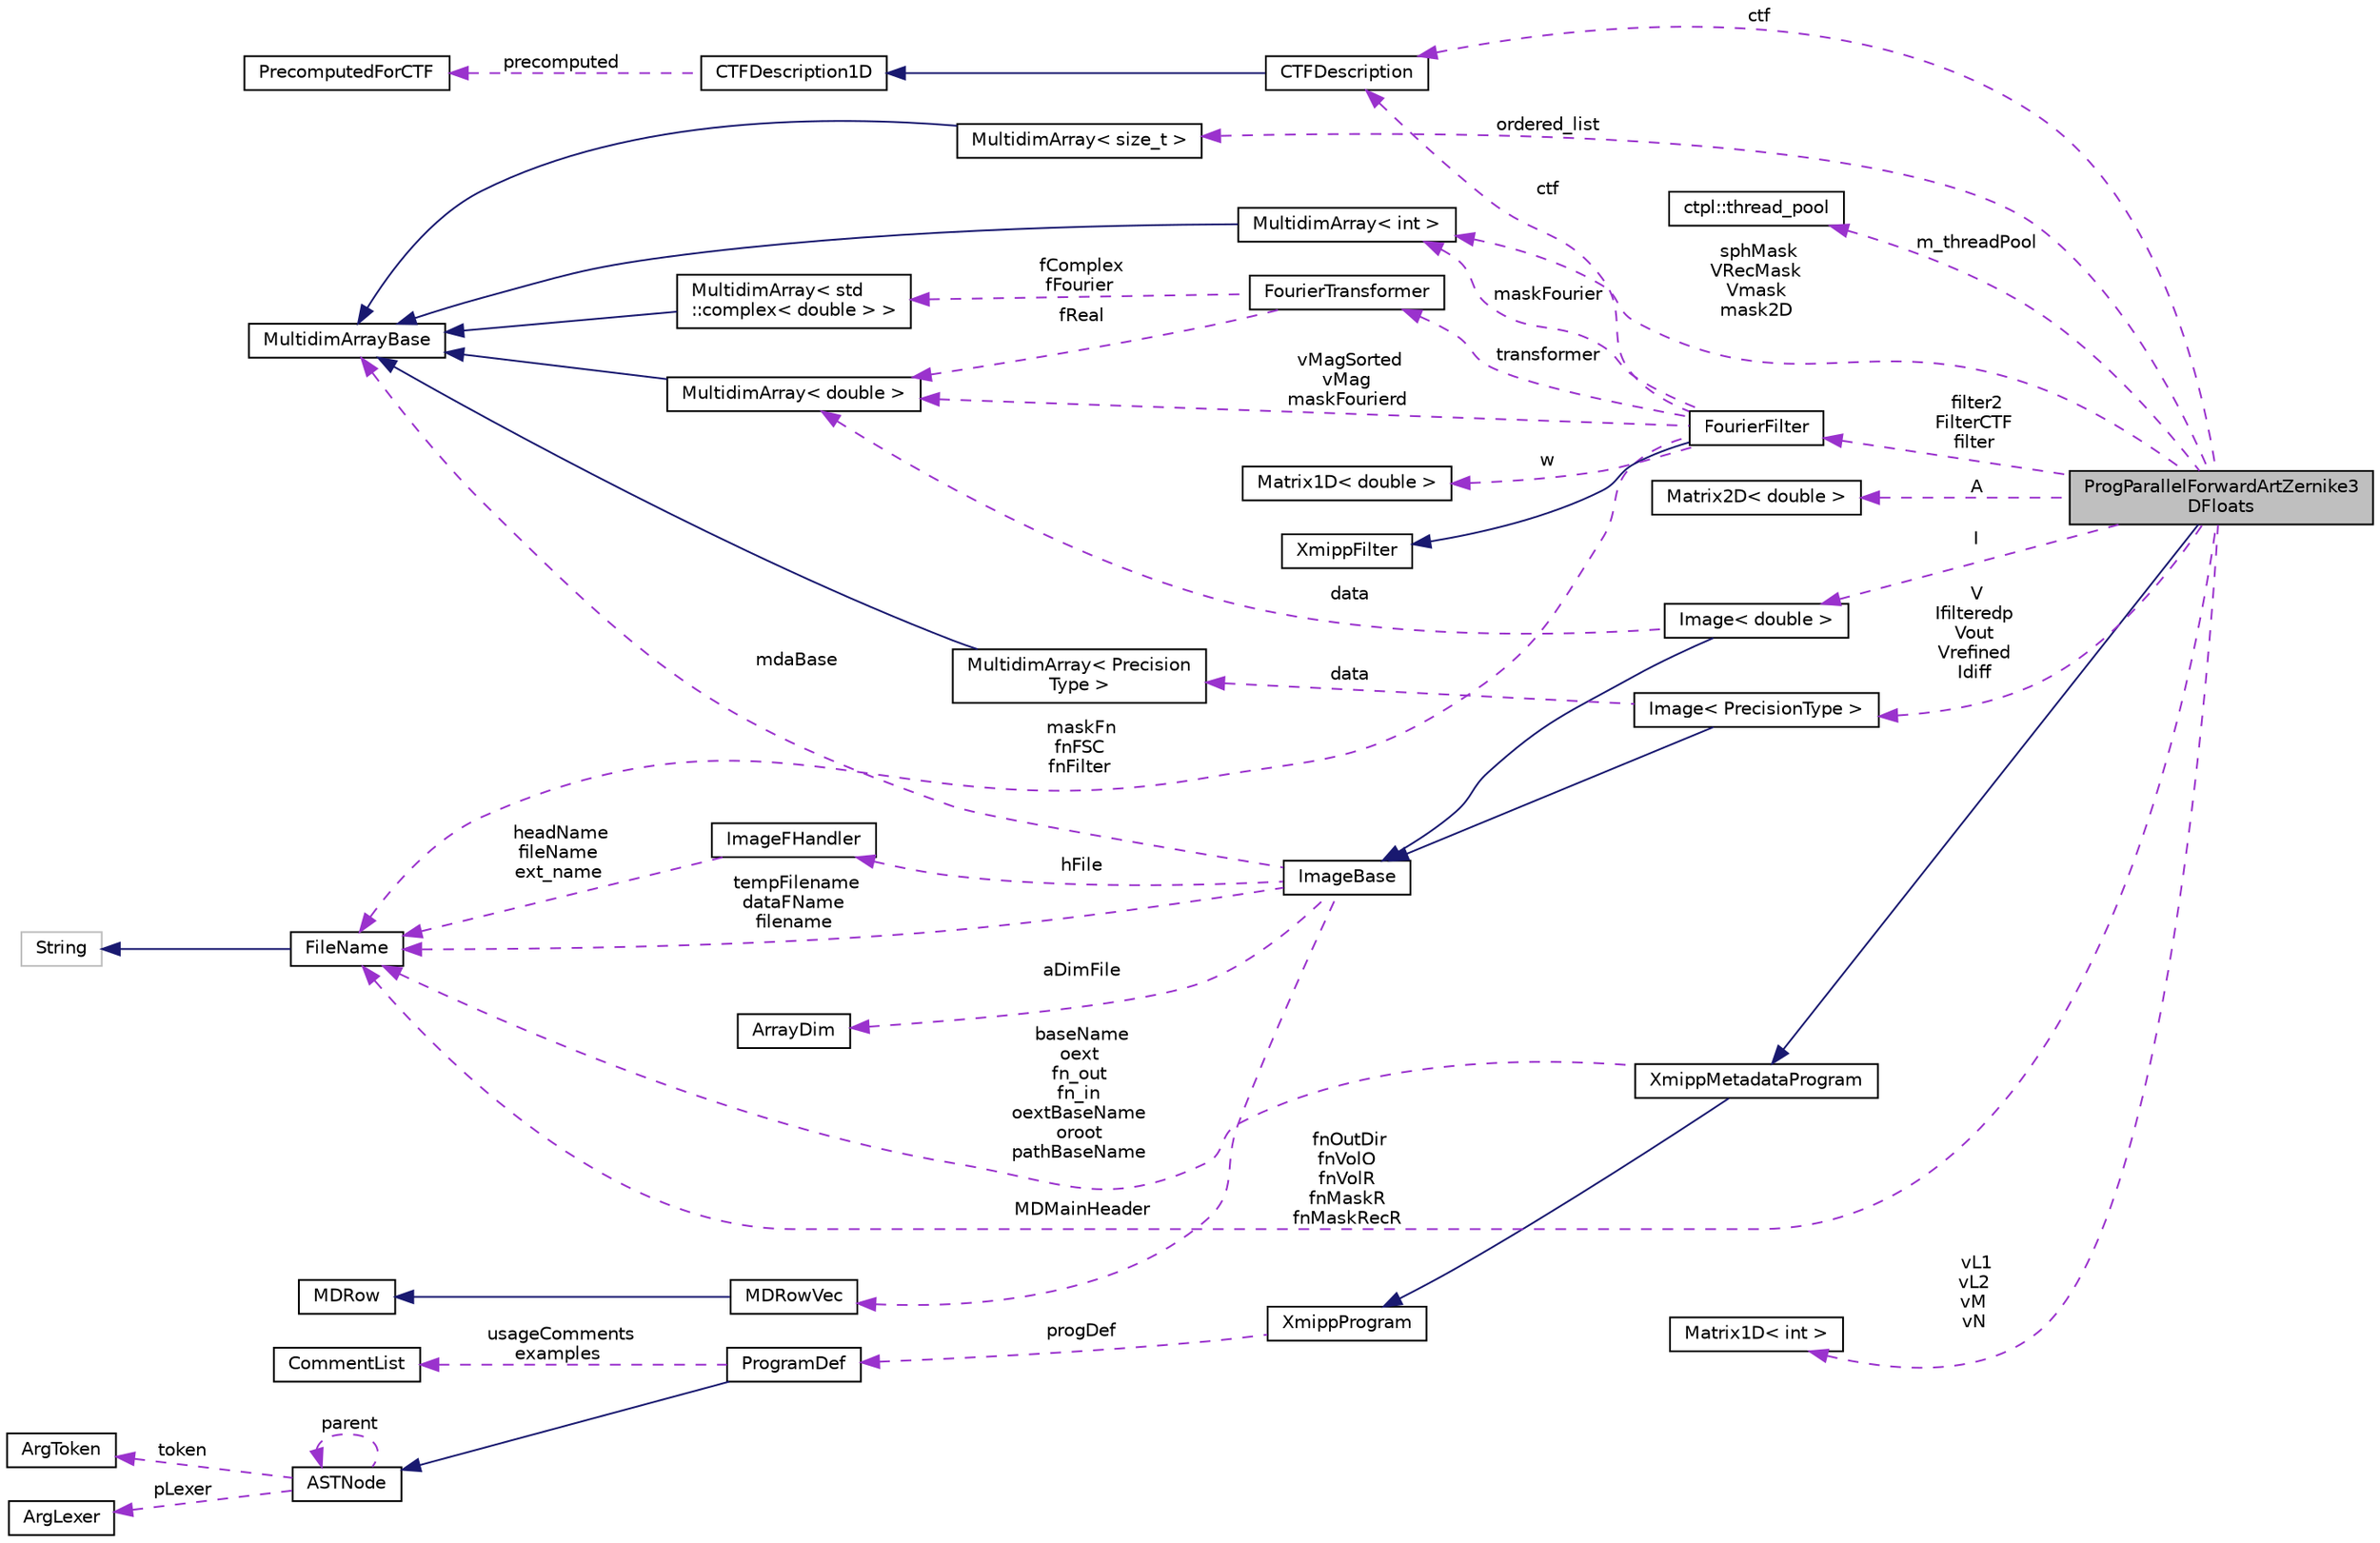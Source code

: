 digraph "ProgParallelForwardArtZernike3DFloats"
{
  edge [fontname="Helvetica",fontsize="10",labelfontname="Helvetica",labelfontsize="10"];
  node [fontname="Helvetica",fontsize="10",shape=record];
  rankdir="LR";
  Node3 [label="ProgParallelForwardArtZernike3\lDFloats",height=0.2,width=0.4,color="black", fillcolor="grey75", style="filled", fontcolor="black"];
  Node4 -> Node3 [dir="back",color="midnightblue",fontsize="10",style="solid",fontname="Helvetica"];
  Node4 [label="XmippMetadataProgram",height=0.2,width=0.4,color="black", fillcolor="white", style="filled",URL="$classXmippMetadataProgram.html"];
  Node5 -> Node4 [dir="back",color="midnightblue",fontsize="10",style="solid",fontname="Helvetica"];
  Node5 [label="XmippProgram",height=0.2,width=0.4,color="black", fillcolor="white", style="filled",URL="$classXmippProgram.html"];
  Node6 -> Node5 [dir="back",color="darkorchid3",fontsize="10",style="dashed",label=" progDef" ,fontname="Helvetica"];
  Node6 [label="ProgramDef",height=0.2,width=0.4,color="black", fillcolor="white", style="filled",URL="$classProgramDef.html"];
  Node7 -> Node6 [dir="back",color="midnightblue",fontsize="10",style="solid",fontname="Helvetica"];
  Node7 [label="ASTNode",height=0.2,width=0.4,color="black", fillcolor="white", style="filled",URL="$classASTNode.html"];
  Node8 -> Node7 [dir="back",color="darkorchid3",fontsize="10",style="dashed",label=" token" ,fontname="Helvetica"];
  Node8 [label="ArgToken",height=0.2,width=0.4,color="black", fillcolor="white", style="filled",URL="$classArgToken.html"];
  Node9 -> Node7 [dir="back",color="darkorchid3",fontsize="10",style="dashed",label=" pLexer" ,fontname="Helvetica"];
  Node9 [label="ArgLexer",height=0.2,width=0.4,color="black", fillcolor="white", style="filled",URL="$classArgLexer.html"];
  Node7 -> Node7 [dir="back",color="darkorchid3",fontsize="10",style="dashed",label=" parent" ,fontname="Helvetica"];
  Node10 -> Node6 [dir="back",color="darkorchid3",fontsize="10",style="dashed",label=" usageComments\nexamples" ,fontname="Helvetica"];
  Node10 [label="CommentList",height=0.2,width=0.4,color="black", fillcolor="white", style="filled",URL="$classCommentList.html"];
  Node11 -> Node4 [dir="back",color="darkorchid3",fontsize="10",style="dashed",label=" baseName\noext\nfn_out\nfn_in\noextBaseName\noroot\npathBaseName" ,fontname="Helvetica"];
  Node11 [label="FileName",height=0.2,width=0.4,color="black", fillcolor="white", style="filled",URL="$classFileName.html"];
  Node12 -> Node11 [dir="back",color="midnightblue",fontsize="10",style="solid",fontname="Helvetica"];
  Node12 [label="String",height=0.2,width=0.4,color="grey75", fillcolor="white", style="filled"];
  Node13 -> Node3 [dir="back",color="darkorchid3",fontsize="10",style="dashed",label=" m_threadPool" ,fontname="Helvetica"];
  Node13 [label="ctpl::thread_pool",height=0.2,width=0.4,color="black", fillcolor="white", style="filled",URL="$classctpl_1_1thread__pool.html"];
  Node14 -> Node3 [dir="back",color="darkorchid3",fontsize="10",style="dashed",label=" ordered_list" ,fontname="Helvetica"];
  Node14 [label="MultidimArray\< size_t \>",height=0.2,width=0.4,color="black", fillcolor="white", style="filled",URL="$classMultidimArray.html"];
  Node15 -> Node14 [dir="back",color="midnightblue",fontsize="10",style="solid",fontname="Helvetica"];
  Node15 [label="MultidimArrayBase",height=0.2,width=0.4,color="black", fillcolor="white", style="filled",URL="$classMultidimArrayBase.html"];
  Node16 -> Node3 [dir="back",color="darkorchid3",fontsize="10",style="dashed",label=" ctf" ,fontname="Helvetica"];
  Node16 [label="CTFDescription",height=0.2,width=0.4,color="black", fillcolor="white", style="filled",URL="$classCTFDescription.html"];
  Node17 -> Node16 [dir="back",color="midnightblue",fontsize="10",style="solid",fontname="Helvetica"];
  Node17 [label="CTFDescription1D",height=0.2,width=0.4,color="black", fillcolor="white", style="filled",URL="$classCTFDescription1D.html"];
  Node18 -> Node17 [dir="back",color="darkorchid3",fontsize="10",style="dashed",label=" precomputed" ,fontname="Helvetica"];
  Node18 [label="PrecomputedForCTF",height=0.2,width=0.4,color="black", fillcolor="white", style="filled",URL="$classPrecomputedForCTF.html"];
  Node19 -> Node3 [dir="back",color="darkorchid3",fontsize="10",style="dashed",label=" A" ,fontname="Helvetica"];
  Node19 [label="Matrix2D\< double \>",height=0.2,width=0.4,color="black", fillcolor="white", style="filled",URL="$classMatrix2D.html"];
  Node20 -> Node3 [dir="back",color="darkorchid3",fontsize="10",style="dashed",label=" I" ,fontname="Helvetica"];
  Node20 [label="Image\< double \>",height=0.2,width=0.4,color="black", fillcolor="white", style="filled",URL="$classImage.html"];
  Node21 -> Node20 [dir="back",color="midnightblue",fontsize="10",style="solid",fontname="Helvetica"];
  Node21 [label="ImageBase",height=0.2,width=0.4,color="black", fillcolor="white", style="filled",URL="$classImageBase.html",tooltip="Image base class. "];
  Node15 -> Node21 [dir="back",color="darkorchid3",fontsize="10",style="dashed",label=" mdaBase" ,fontname="Helvetica"];
  Node22 -> Node21 [dir="back",color="darkorchid3",fontsize="10",style="dashed",label=" MDMainHeader" ,fontname="Helvetica"];
  Node22 [label="MDRowVec",height=0.2,width=0.4,color="black", fillcolor="white", style="filled",URL="$classMDRowVec.html"];
  Node23 -> Node22 [dir="back",color="midnightblue",fontsize="10",style="solid",fontname="Helvetica"];
  Node23 [label="MDRow",height=0.2,width=0.4,color="black", fillcolor="white", style="filled",URL="$classMDRow.html"];
  Node24 -> Node21 [dir="back",color="darkorchid3",fontsize="10",style="dashed",label=" hFile" ,fontname="Helvetica"];
  Node24 [label="ImageFHandler",height=0.2,width=0.4,color="black", fillcolor="white", style="filled",URL="$structImageFHandler.html"];
  Node11 -> Node24 [dir="back",color="darkorchid3",fontsize="10",style="dashed",label=" headName\nfileName\next_name" ,fontname="Helvetica"];
  Node25 -> Node21 [dir="back",color="darkorchid3",fontsize="10",style="dashed",label=" aDimFile" ,fontname="Helvetica"];
  Node25 [label="ArrayDim",height=0.2,width=0.4,color="black", fillcolor="white", style="filled",URL="$structArrayDim.html"];
  Node11 -> Node21 [dir="back",color="darkorchid3",fontsize="10",style="dashed",label=" tempFilename\ndataFName\nfilename" ,fontname="Helvetica"];
  Node26 -> Node20 [dir="back",color="darkorchid3",fontsize="10",style="dashed",label=" data" ,fontname="Helvetica"];
  Node26 [label="MultidimArray\< double \>",height=0.2,width=0.4,color="black", fillcolor="white", style="filled",URL="$classMultidimArray.html"];
  Node15 -> Node26 [dir="back",color="midnightblue",fontsize="10",style="solid",fontname="Helvetica"];
  Node27 -> Node3 [dir="back",color="darkorchid3",fontsize="10",style="dashed",label=" V\nIfilteredp\nVout\nVrefined\nIdiff" ,fontname="Helvetica"];
  Node27 [label="Image\< PrecisionType \>",height=0.2,width=0.4,color="black", fillcolor="white", style="filled",URL="$classImage.html"];
  Node21 -> Node27 [dir="back",color="midnightblue",fontsize="10",style="solid",fontname="Helvetica"];
  Node28 -> Node27 [dir="back",color="darkorchid3",fontsize="10",style="dashed",label=" data" ,fontname="Helvetica"];
  Node28 [label="MultidimArray\< Precision\lType \>",height=0.2,width=0.4,color="black", fillcolor="white", style="filled",URL="$classMultidimArray.html"];
  Node15 -> Node28 [dir="back",color="midnightblue",fontsize="10",style="solid",fontname="Helvetica"];
  Node29 -> Node3 [dir="back",color="darkorchid3",fontsize="10",style="dashed",label=" sphMask\nVRecMask\nVmask\nmask2D" ,fontname="Helvetica"];
  Node29 [label="MultidimArray\< int \>",height=0.2,width=0.4,color="black", fillcolor="white", style="filled",URL="$classMultidimArray.html"];
  Node15 -> Node29 [dir="back",color="midnightblue",fontsize="10",style="solid",fontname="Helvetica"];
  Node30 -> Node3 [dir="back",color="darkorchid3",fontsize="10",style="dashed",label=" filter2\nFilterCTF\nfilter" ,fontname="Helvetica"];
  Node30 [label="FourierFilter",height=0.2,width=0.4,color="black", fillcolor="white", style="filled",URL="$classFourierFilter.html"];
  Node31 -> Node30 [dir="back",color="midnightblue",fontsize="10",style="solid",fontname="Helvetica"];
  Node31 [label="XmippFilter",height=0.2,width=0.4,color="black", fillcolor="white", style="filled",URL="$classXmippFilter.html"];
  Node32 -> Node30 [dir="back",color="darkorchid3",fontsize="10",style="dashed",label=" transformer" ,fontname="Helvetica"];
  Node32 [label="FourierTransformer",height=0.2,width=0.4,color="black", fillcolor="white", style="filled",URL="$classFourierTransformer.html"];
  Node26 -> Node32 [dir="back",color="darkorchid3",fontsize="10",style="dashed",label=" fReal" ,fontname="Helvetica"];
  Node33 -> Node32 [dir="back",color="darkorchid3",fontsize="10",style="dashed",label=" fComplex\nfFourier" ,fontname="Helvetica"];
  Node33 [label="MultidimArray\< std\l::complex\< double \> \>",height=0.2,width=0.4,color="black", fillcolor="white", style="filled",URL="$classMultidimArray.html"];
  Node15 -> Node33 [dir="back",color="midnightblue",fontsize="10",style="solid",fontname="Helvetica"];
  Node16 -> Node30 [dir="back",color="darkorchid3",fontsize="10",style="dashed",label=" ctf" ,fontname="Helvetica"];
  Node34 -> Node30 [dir="back",color="darkorchid3",fontsize="10",style="dashed",label=" w" ,fontname="Helvetica"];
  Node34 [label="Matrix1D\< double \>",height=0.2,width=0.4,color="black", fillcolor="white", style="filled",URL="$classMatrix1D.html"];
  Node26 -> Node30 [dir="back",color="darkorchid3",fontsize="10",style="dashed",label=" vMagSorted\nvMag\nmaskFourierd" ,fontname="Helvetica"];
  Node29 -> Node30 [dir="back",color="darkorchid3",fontsize="10",style="dashed",label=" maskFourier" ,fontname="Helvetica"];
  Node11 -> Node30 [dir="back",color="darkorchid3",fontsize="10",style="dashed",label=" maskFn\nfnFSC\nfnFilter" ,fontname="Helvetica"];
  Node35 -> Node3 [dir="back",color="darkorchid3",fontsize="10",style="dashed",label=" vL1\nvL2\nvM\nvN" ,fontname="Helvetica"];
  Node35 [label="Matrix1D\< int \>",height=0.2,width=0.4,color="black", fillcolor="white", style="filled",URL="$classMatrix1D.html"];
  Node11 -> Node3 [dir="back",color="darkorchid3",fontsize="10",style="dashed",label=" fnOutDir\nfnVolO\nfnVolR\nfnMaskR\nfnMaskRecR" ,fontname="Helvetica"];
}
